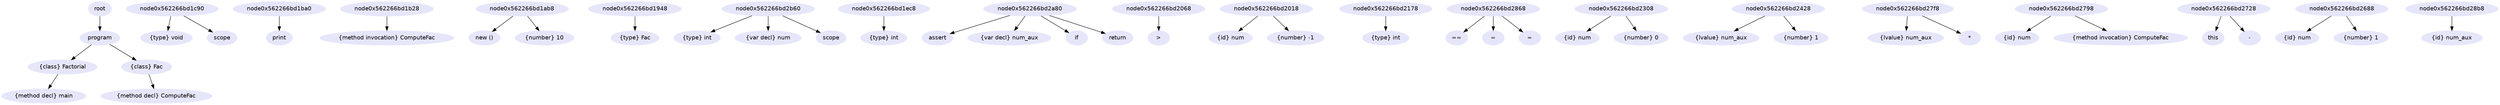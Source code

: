 digraph program {
graph [nodesep=0.5];
node [fontname="Helvetica", color="Lavender", style="filled"];node0 [label="root"];
node0x562266bd1d80 [label="program"];
node0 -> node0x562266bd1d80
node0x562266bd1cc0 [label="{class} Factorial"];
node0x562266bd1d80 -> node0x562266bd1cc0
node0x562266bd1c30 [label="{method decl} main"];
node0x562266bd1cc0 -> node0x562266bd1c30
node0x562266bd1bd0 [label="{type} void"];
node0x562266bd1c90 -> node0x562266bd1bd0
node0x562266bd1b80 [label="scope"];
node0x562266bd1c90 -> node0x562266bd1b80
node0x562266bd1b10 [label="print"];
node0x562266bd1ba0 -> node0x562266bd1b10
node0x562266bd1a50 [label="{method invocation} ComputeFac"];
node0x562266bd1b28 -> node0x562266bd1a50
node0x562266bd1930 [label="new ()"];
node0x562266bd1ab8 -> node0x562266bd1930
node0x562266bd1980 [label="{type} Fac"];
node0x562266bd1948 -> node0x562266bd1980
node0x562266bd19e0 [label="{number} 10"];
node0x562266bd1ab8 -> node0x562266bd19e0
node0x562266bd2b90 [label="{class} Fac"];
node0x562266bd1d80 -> node0x562266bd2b90
node0x562266bd2b00 [label="{method decl} ComputeFac"];
node0x562266bd2b90 -> node0x562266bd2b00
node0x562266bd1dd0 [label="{type} int"];
node0x562266bd2b60 -> node0x562266bd1dd0
node0x562266bd1e90 [label="{var decl} num"];
node0x562266bd2b60 -> node0x562266bd1e90
node0x562266bd1e30 [label="{type} int"];
node0x562266bd1ec8 -> node0x562266bd1e30
node0x562266bd2a60 [label="scope"];
node0x562266bd2b60 -> node0x562266bd2a60
node0x562266bd2050 [label="assert"];
node0x562266bd2a80 -> node0x562266bd2050
node0x562266bd1fe0 [label=">"];
node0x562266bd2068 -> node0x562266bd1fe0
node0x562266bd1f20 [label="{id} num"];
node0x562266bd2018 -> node0x562266bd1f20
node0x562266bd1f90 [label="{number} -1"];
node0x562266bd2018 -> node0x562266bd1f90
node0x562266bd2140 [label="{var decl} num_aux"];
node0x562266bd2a80 -> node0x562266bd2140
node0x562266bd20e0 [label="{type} int"];
node0x562266bd2178 -> node0x562266bd20e0
node0x562266bd2830 [label="if"];
node0x562266bd2a80 -> node0x562266bd2830
node0x562266bd22d0 [label="=="];
node0x562266bd2868 -> node0x562266bd22d0
node0x562266bd2210 [label="{id} num"];
node0x562266bd2308 -> node0x562266bd2210
node0x562266bd2280 [label="{number} 0"];
node0x562266bd2308 -> node0x562266bd2280
node0x562266bd2400 [label="="];
node0x562266bd2868 -> node0x562266bd2400
node0x562266bd2340 [label="{lvalue} num_aux"];
node0x562266bd2428 -> node0x562266bd2340
node0x562266bd23b0 [label="{number} 1"];
node0x562266bd2428 -> node0x562266bd23b0
node0x562266bd27d0 [label="="];
node0x562266bd2868 -> node0x562266bd27d0
node0x562266bd2460 [label="{lvalue} num_aux"];
node0x562266bd27f8 -> node0x562266bd2460
node0x562266bd2760 [label="*"];
node0x562266bd27f8 -> node0x562266bd2760
node0x562266bd24d0 [label="{id} num"];
node0x562266bd2798 -> node0x562266bd24d0
node0x562266bd26c0 [label="{method invocation} ComputeFac"];
node0x562266bd2798 -> node0x562266bd26c0
node0x562266bd2540 [label="this"];
node0x562266bd2728 -> node0x562266bd2540
node0x562266bd2650 [label="-"];
node0x562266bd2728 -> node0x562266bd2650
node0x562266bd2590 [label="{id} num"];
node0x562266bd2688 -> node0x562266bd2590
node0x562266bd2600 [label="{number} 1"];
node0x562266bd2688 -> node0x562266bd2600
node0x562266bd28a0 [label="return"];
node0x562266bd2a80 -> node0x562266bd28a0
node0x562266bd2930 [label="{id} num_aux"];
node0x562266bd28b8 -> node0x562266bd2930
}
